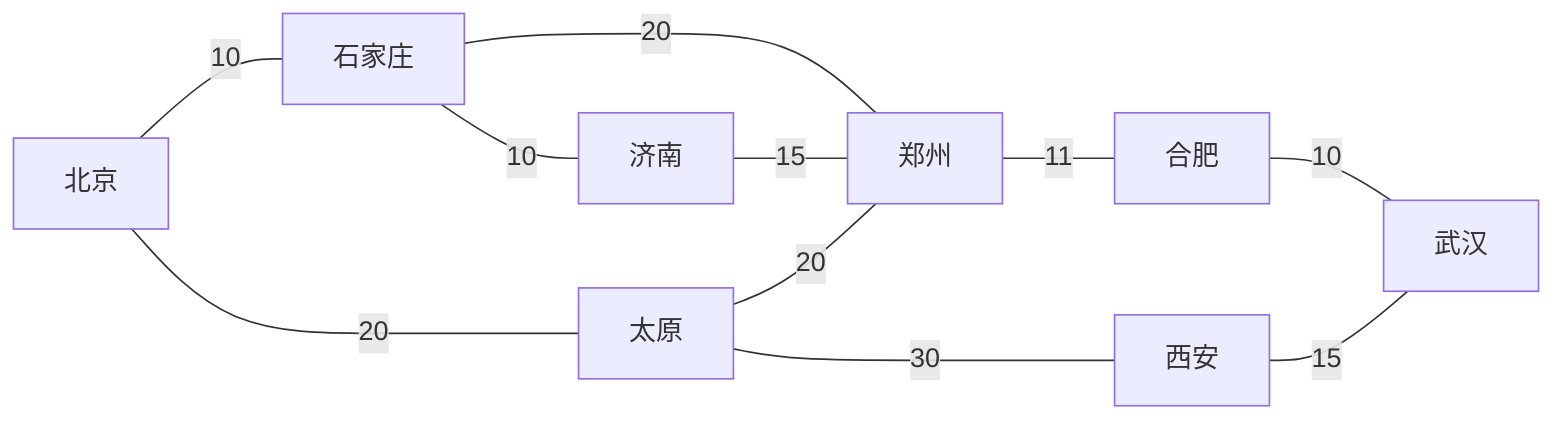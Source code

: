 graph LR
北京 ---|10| 石家庄
北京 ---|20| 太原
石家庄 ---|20| 郑州
石家庄 ---|10| 济南
济南 ---|15| 郑州
太原 ---|20| 郑州
郑州 ---|11| 合肥
合肥 ---|10| 武汉
太原 ---|30| 西安
西安 ---|15| 武汉